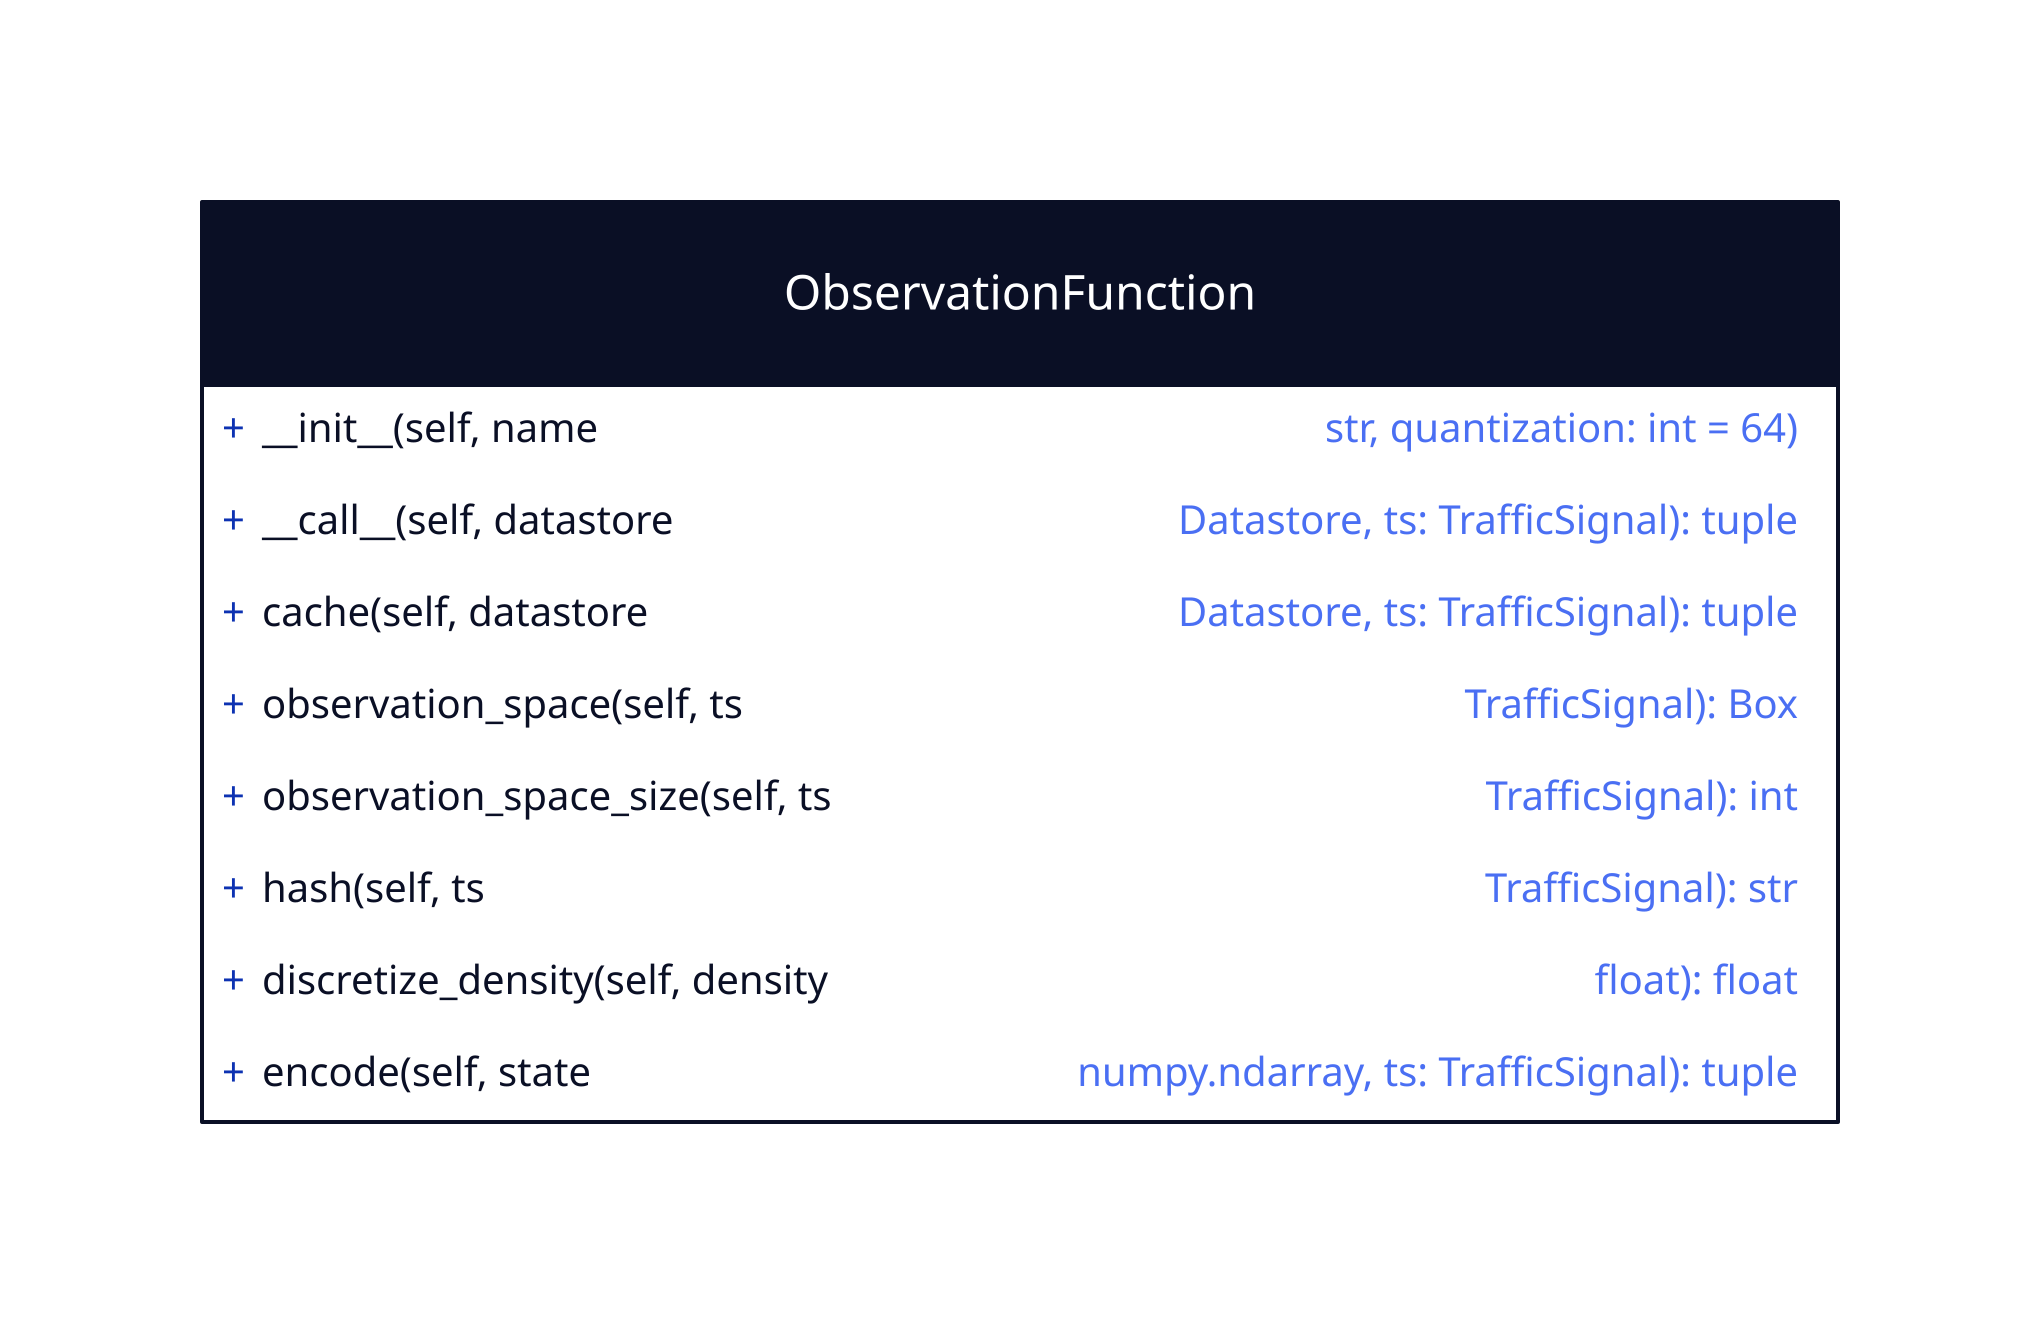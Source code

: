 ObservationFunction: {
  shape: class
  __init__(self, name: str, quantization: int = 64)
  __call__(self, datastore: Datastore, ts: TrafficSignal): tuple
  cache(self, datastore: Datastore, ts: TrafficSignal): tuple
  observation_space(self, ts: TrafficSignal): Box
  observation_space_size(self, ts: TrafficSignal): int
  hash(self, ts: TrafficSignal): str
  discretize_density(self, density: float): float
  encode(self, state: numpy.ndarray, ts: TrafficSignal): tuple
}
